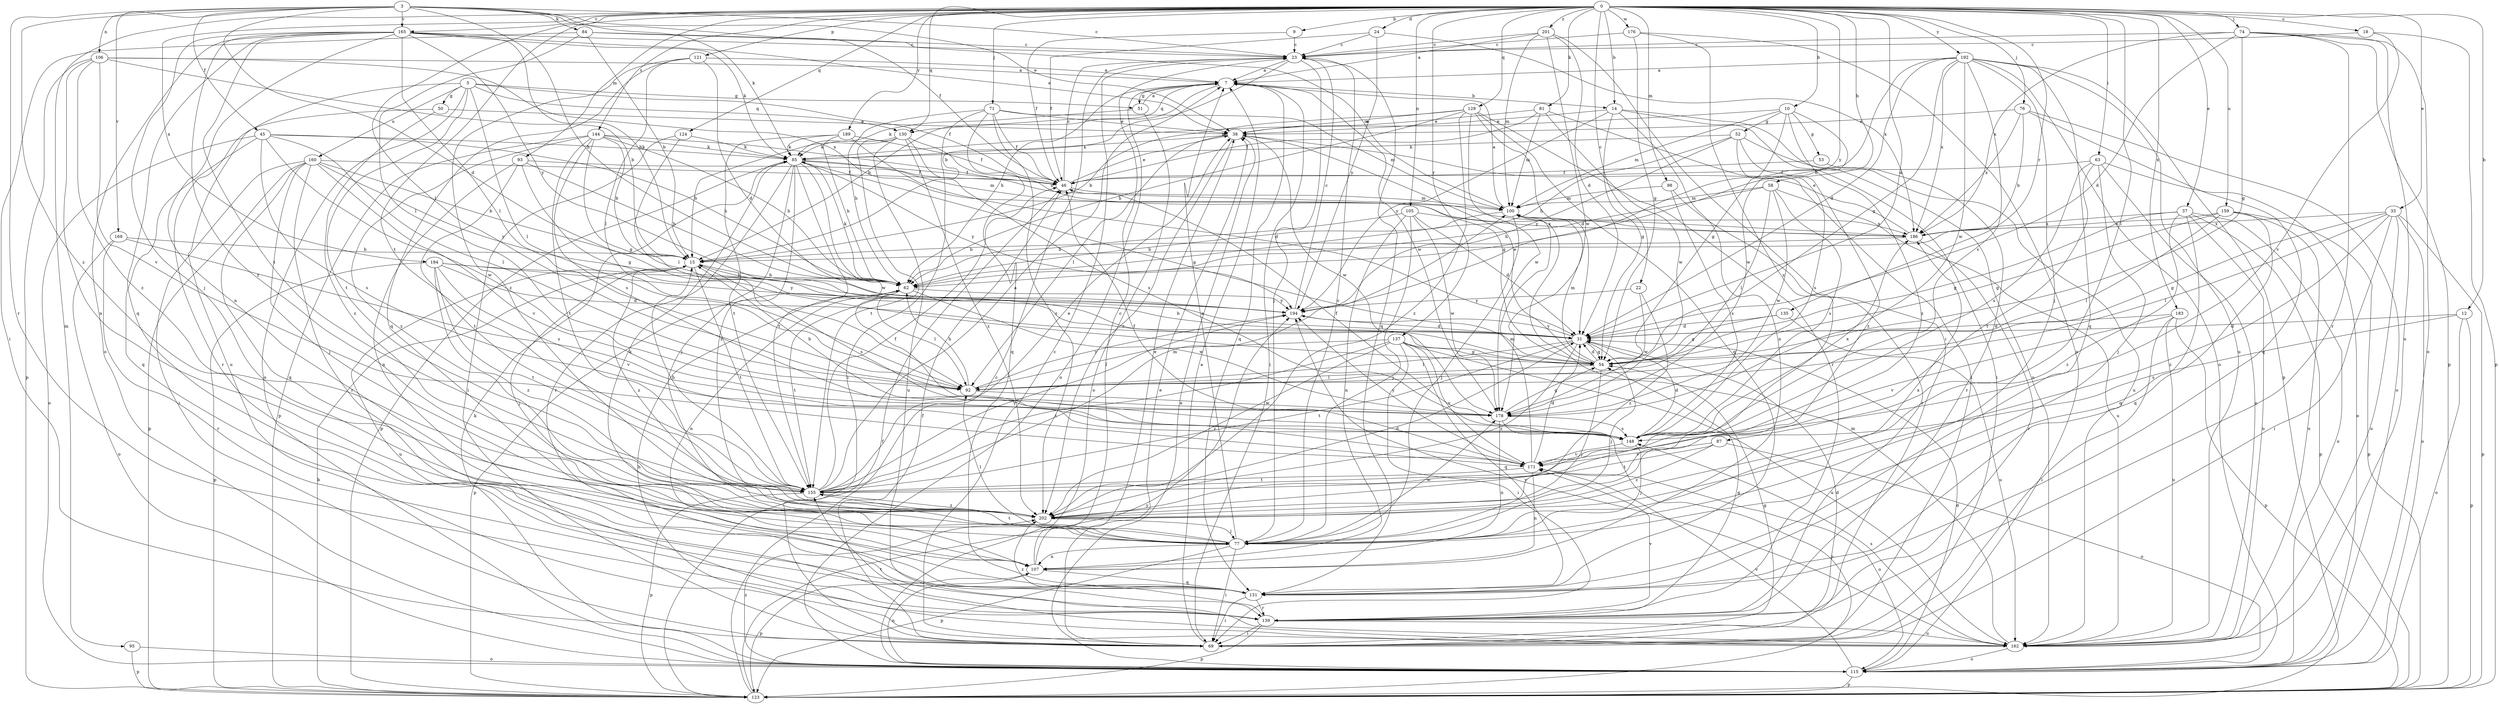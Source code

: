 strict digraph  {
0;
3;
5;
7;
9;
10;
12;
14;
15;
18;
22;
23;
24;
31;
33;
37;
38;
45;
46;
50;
51;
52;
53;
54;
58;
62;
63;
69;
71;
74;
76;
77;
81;
84;
85;
87;
92;
93;
95;
98;
100;
105;
106;
107;
115;
121;
123;
124;
129;
130;
131;
135;
137;
139;
144;
148;
155;
159;
160;
162;
165;
169;
171;
176;
178;
183;
184;
186;
189;
192;
194;
201;
202;
0 -> 9  [label=b];
0 -> 10  [label=b];
0 -> 12  [label=b];
0 -> 14  [label=b];
0 -> 18  [label=c];
0 -> 22  [label=c];
0 -> 24  [label=d];
0 -> 31  [label=d];
0 -> 33  [label=e];
0 -> 37  [label=e];
0 -> 58  [label=h];
0 -> 63  [label=i];
0 -> 71  [label=j];
0 -> 74  [label=j];
0 -> 76  [label=j];
0 -> 81  [label=k];
0 -> 87  [label=l];
0 -> 92  [label=l];
0 -> 93  [label=m];
0 -> 95  [label=m];
0 -> 98  [label=m];
0 -> 105  [label=n];
0 -> 121  [label=p];
0 -> 124  [label=q];
0 -> 129  [label=q];
0 -> 130  [label=q];
0 -> 135  [label=r];
0 -> 137  [label=r];
0 -> 144  [label=s];
0 -> 155  [label=t];
0 -> 159  [label=u];
0 -> 165  [label=v];
0 -> 176  [label=w];
0 -> 183  [label=x];
0 -> 184  [label=x];
0 -> 189  [label=y];
0 -> 192  [label=y];
0 -> 194  [label=y];
0 -> 201  [label=z];
3 -> 23  [label=c];
3 -> 31  [label=d];
3 -> 38  [label=e];
3 -> 45  [label=f];
3 -> 46  [label=f];
3 -> 62  [label=h];
3 -> 84  [label=k];
3 -> 85  [label=k];
3 -> 106  [label=n];
3 -> 139  [label=r];
3 -> 165  [label=v];
3 -> 169  [label=v];
3 -> 202  [label=z];
5 -> 46  [label=f];
5 -> 50  [label=g];
5 -> 51  [label=g];
5 -> 92  [label=l];
5 -> 115  [label=o];
5 -> 130  [label=q];
5 -> 155  [label=t];
5 -> 160  [label=u];
5 -> 162  [label=u];
7 -> 14  [label=b];
7 -> 15  [label=b];
7 -> 51  [label=g];
7 -> 62  [label=h];
7 -> 69  [label=i];
7 -> 115  [label=o];
7 -> 130  [label=q];
7 -> 131  [label=q];
7 -> 178  [label=w];
9 -> 23  [label=c];
9 -> 46  [label=f];
10 -> 52  [label=g];
10 -> 53  [label=g];
10 -> 54  [label=g];
10 -> 85  [label=k];
10 -> 100  [label=m];
10 -> 178  [label=w];
10 -> 202  [label=z];
12 -> 31  [label=d];
12 -> 115  [label=o];
12 -> 123  [label=p];
12 -> 148  [label=s];
14 -> 38  [label=e];
14 -> 54  [label=g];
14 -> 69  [label=i];
14 -> 107  [label=n];
14 -> 162  [label=u];
14 -> 194  [label=y];
15 -> 62  [label=h];
15 -> 77  [label=j];
15 -> 148  [label=s];
15 -> 155  [label=t];
15 -> 162  [label=u];
15 -> 202  [label=z];
18 -> 23  [label=c];
18 -> 123  [label=p];
18 -> 171  [label=v];
22 -> 178  [label=w];
22 -> 194  [label=y];
22 -> 202  [label=z];
23 -> 7  [label=a];
23 -> 15  [label=b];
23 -> 77  [label=j];
23 -> 131  [label=q];
24 -> 23  [label=c];
24 -> 46  [label=f];
24 -> 186  [label=x];
24 -> 194  [label=y];
31 -> 54  [label=g];
31 -> 77  [label=j];
31 -> 92  [label=l];
31 -> 155  [label=t];
31 -> 194  [label=y];
31 -> 202  [label=z];
33 -> 54  [label=g];
33 -> 69  [label=i];
33 -> 92  [label=l];
33 -> 115  [label=o];
33 -> 123  [label=p];
33 -> 162  [label=u];
33 -> 186  [label=x];
33 -> 202  [label=z];
37 -> 54  [label=g];
37 -> 115  [label=o];
37 -> 123  [label=p];
37 -> 131  [label=q];
37 -> 162  [label=u];
37 -> 186  [label=x];
37 -> 202  [label=z];
38 -> 85  [label=k];
38 -> 92  [label=l];
38 -> 178  [label=w];
38 -> 202  [label=z];
45 -> 62  [label=h];
45 -> 85  [label=k];
45 -> 92  [label=l];
45 -> 115  [label=o];
45 -> 131  [label=q];
45 -> 148  [label=s];
45 -> 178  [label=w];
46 -> 23  [label=c];
46 -> 38  [label=e];
46 -> 100  [label=m];
50 -> 38  [label=e];
50 -> 139  [label=r];
50 -> 202  [label=z];
51 -> 7  [label=a];
51 -> 85  [label=k];
51 -> 115  [label=o];
52 -> 62  [label=h];
52 -> 85  [label=k];
52 -> 148  [label=s];
52 -> 162  [label=u];
52 -> 194  [label=y];
52 -> 202  [label=z];
53 -> 46  [label=f];
53 -> 139  [label=r];
54 -> 15  [label=b];
54 -> 31  [label=d];
54 -> 38  [label=e];
54 -> 77  [label=j];
54 -> 92  [label=l];
54 -> 100  [label=m];
58 -> 62  [label=h];
58 -> 92  [label=l];
58 -> 100  [label=m];
58 -> 148  [label=s];
58 -> 162  [label=u];
58 -> 178  [label=w];
62 -> 85  [label=k];
62 -> 92  [label=l];
62 -> 107  [label=n];
62 -> 123  [label=p];
62 -> 155  [label=t];
62 -> 178  [label=w];
62 -> 194  [label=y];
63 -> 46  [label=f];
63 -> 77  [label=j];
63 -> 115  [label=o];
63 -> 148  [label=s];
63 -> 155  [label=t];
63 -> 162  [label=u];
69 -> 7  [label=a];
69 -> 23  [label=c];
69 -> 31  [label=d];
69 -> 38  [label=e];
69 -> 46  [label=f];
69 -> 54  [label=g];
69 -> 62  [label=h];
71 -> 38  [label=e];
71 -> 46  [label=f];
71 -> 62  [label=h];
71 -> 69  [label=i];
71 -> 100  [label=m];
71 -> 131  [label=q];
71 -> 202  [label=z];
74 -> 23  [label=c];
74 -> 31  [label=d];
74 -> 54  [label=g];
74 -> 115  [label=o];
74 -> 123  [label=p];
74 -> 139  [label=r];
74 -> 162  [label=u];
74 -> 186  [label=x];
76 -> 15  [label=b];
76 -> 38  [label=e];
76 -> 115  [label=o];
76 -> 131  [label=q];
76 -> 186  [label=x];
77 -> 7  [label=a];
77 -> 23  [label=c];
77 -> 69  [label=i];
77 -> 85  [label=k];
77 -> 92  [label=l];
77 -> 107  [label=n];
77 -> 123  [label=p];
77 -> 155  [label=t];
77 -> 178  [label=w];
77 -> 186  [label=x];
81 -> 38  [label=e];
81 -> 46  [label=f];
81 -> 69  [label=i];
81 -> 100  [label=m];
81 -> 178  [label=w];
84 -> 15  [label=b];
84 -> 23  [label=c];
84 -> 69  [label=i];
84 -> 92  [label=l];
84 -> 100  [label=m];
85 -> 46  [label=f];
85 -> 54  [label=g];
85 -> 77  [label=j];
85 -> 100  [label=m];
85 -> 123  [label=p];
85 -> 139  [label=r];
85 -> 155  [label=t];
85 -> 178  [label=w];
85 -> 194  [label=y];
85 -> 202  [label=z];
87 -> 115  [label=o];
87 -> 155  [label=t];
87 -> 171  [label=v];
87 -> 202  [label=z];
92 -> 62  [label=h];
92 -> 178  [label=w];
92 -> 194  [label=y];
93 -> 46  [label=f];
93 -> 54  [label=g];
93 -> 62  [label=h];
93 -> 107  [label=n];
93 -> 155  [label=t];
95 -> 115  [label=o];
95 -> 123  [label=p];
98 -> 100  [label=m];
98 -> 139  [label=r];
98 -> 148  [label=s];
100 -> 7  [label=a];
100 -> 62  [label=h];
100 -> 77  [label=j];
100 -> 186  [label=x];
105 -> 31  [label=d];
105 -> 62  [label=h];
105 -> 77  [label=j];
105 -> 107  [label=n];
105 -> 178  [label=w];
105 -> 186  [label=x];
106 -> 7  [label=a];
106 -> 15  [label=b];
106 -> 107  [label=n];
106 -> 123  [label=p];
106 -> 171  [label=v];
106 -> 186  [label=x];
106 -> 202  [label=z];
107 -> 23  [label=c];
107 -> 38  [label=e];
107 -> 123  [label=p];
107 -> 131  [label=q];
115 -> 31  [label=d];
115 -> 38  [label=e];
115 -> 85  [label=k];
115 -> 107  [label=n];
115 -> 123  [label=p];
115 -> 171  [label=v];
115 -> 202  [label=z];
121 -> 7  [label=a];
121 -> 31  [label=d];
121 -> 92  [label=l];
121 -> 131  [label=q];
121 -> 202  [label=z];
123 -> 15  [label=b];
123 -> 23  [label=c];
123 -> 46  [label=f];
123 -> 194  [label=y];
124 -> 69  [label=i];
124 -> 85  [label=k];
124 -> 92  [label=l];
129 -> 15  [label=b];
129 -> 31  [label=d];
129 -> 38  [label=e];
129 -> 62  [label=h];
129 -> 131  [label=q];
129 -> 139  [label=r];
129 -> 178  [label=w];
129 -> 202  [label=z];
130 -> 15  [label=b];
130 -> 54  [label=g];
130 -> 85  [label=k];
130 -> 148  [label=s];
130 -> 155  [label=t];
130 -> 162  [label=u];
130 -> 202  [label=z];
131 -> 69  [label=i];
131 -> 139  [label=r];
135 -> 31  [label=d];
135 -> 54  [label=g];
135 -> 162  [label=u];
137 -> 54  [label=g];
137 -> 69  [label=i];
137 -> 92  [label=l];
137 -> 131  [label=q];
137 -> 155  [label=t];
137 -> 162  [label=u];
137 -> 171  [label=v];
137 -> 202  [label=z];
139 -> 54  [label=g];
139 -> 69  [label=i];
139 -> 123  [label=p];
139 -> 162  [label=u];
139 -> 171  [label=v];
139 -> 202  [label=z];
144 -> 15  [label=b];
144 -> 54  [label=g];
144 -> 62  [label=h];
144 -> 85  [label=k];
144 -> 123  [label=p];
144 -> 148  [label=s];
144 -> 155  [label=t];
144 -> 186  [label=x];
144 -> 202  [label=z];
148 -> 31  [label=d];
148 -> 46  [label=f];
148 -> 77  [label=j];
148 -> 171  [label=v];
148 -> 186  [label=x];
155 -> 7  [label=a];
155 -> 15  [label=b];
155 -> 38  [label=e];
155 -> 46  [label=f];
155 -> 100  [label=m];
155 -> 123  [label=p];
155 -> 194  [label=y];
155 -> 202  [label=z];
159 -> 54  [label=g];
159 -> 92  [label=l];
159 -> 123  [label=p];
159 -> 131  [label=q];
159 -> 162  [label=u];
159 -> 186  [label=x];
160 -> 15  [label=b];
160 -> 46  [label=f];
160 -> 69  [label=i];
160 -> 77  [label=j];
160 -> 123  [label=p];
160 -> 131  [label=q];
160 -> 139  [label=r];
160 -> 171  [label=v];
160 -> 194  [label=y];
162 -> 100  [label=m];
162 -> 115  [label=o];
162 -> 148  [label=s];
162 -> 155  [label=t];
162 -> 194  [label=y];
165 -> 15  [label=b];
165 -> 23  [label=c];
165 -> 38  [label=e];
165 -> 77  [label=j];
165 -> 85  [label=k];
165 -> 92  [label=l];
165 -> 107  [label=n];
165 -> 115  [label=o];
165 -> 131  [label=q];
165 -> 155  [label=t];
165 -> 194  [label=y];
165 -> 202  [label=z];
169 -> 15  [label=b];
169 -> 115  [label=o];
169 -> 139  [label=r];
169 -> 148  [label=s];
171 -> 31  [label=d];
171 -> 46  [label=f];
171 -> 100  [label=m];
171 -> 107  [label=n];
171 -> 115  [label=o];
171 -> 155  [label=t];
171 -> 194  [label=y];
176 -> 23  [label=c];
176 -> 54  [label=g];
176 -> 115  [label=o];
176 -> 202  [label=z];
178 -> 15  [label=b];
178 -> 54  [label=g];
178 -> 107  [label=n];
178 -> 123  [label=p];
178 -> 148  [label=s];
183 -> 31  [label=d];
183 -> 69  [label=i];
183 -> 123  [label=p];
183 -> 162  [label=u];
183 -> 171  [label=v];
184 -> 31  [label=d];
184 -> 62  [label=h];
184 -> 123  [label=p];
184 -> 155  [label=t];
184 -> 171  [label=v];
184 -> 194  [label=y];
184 -> 202  [label=z];
186 -> 15  [label=b];
186 -> 38  [label=e];
186 -> 139  [label=r];
189 -> 31  [label=d];
189 -> 46  [label=f];
189 -> 62  [label=h];
189 -> 85  [label=k];
189 -> 155  [label=t];
192 -> 7  [label=a];
192 -> 31  [label=d];
192 -> 54  [label=g];
192 -> 62  [label=h];
192 -> 77  [label=j];
192 -> 115  [label=o];
192 -> 123  [label=p];
192 -> 131  [label=q];
192 -> 148  [label=s];
192 -> 162  [label=u];
192 -> 178  [label=w];
192 -> 186  [label=x];
194 -> 23  [label=c];
194 -> 31  [label=d];
201 -> 7  [label=a];
201 -> 23  [label=c];
201 -> 31  [label=d];
201 -> 69  [label=i];
201 -> 100  [label=m];
201 -> 178  [label=w];
202 -> 31  [label=d];
202 -> 77  [label=j];
}
